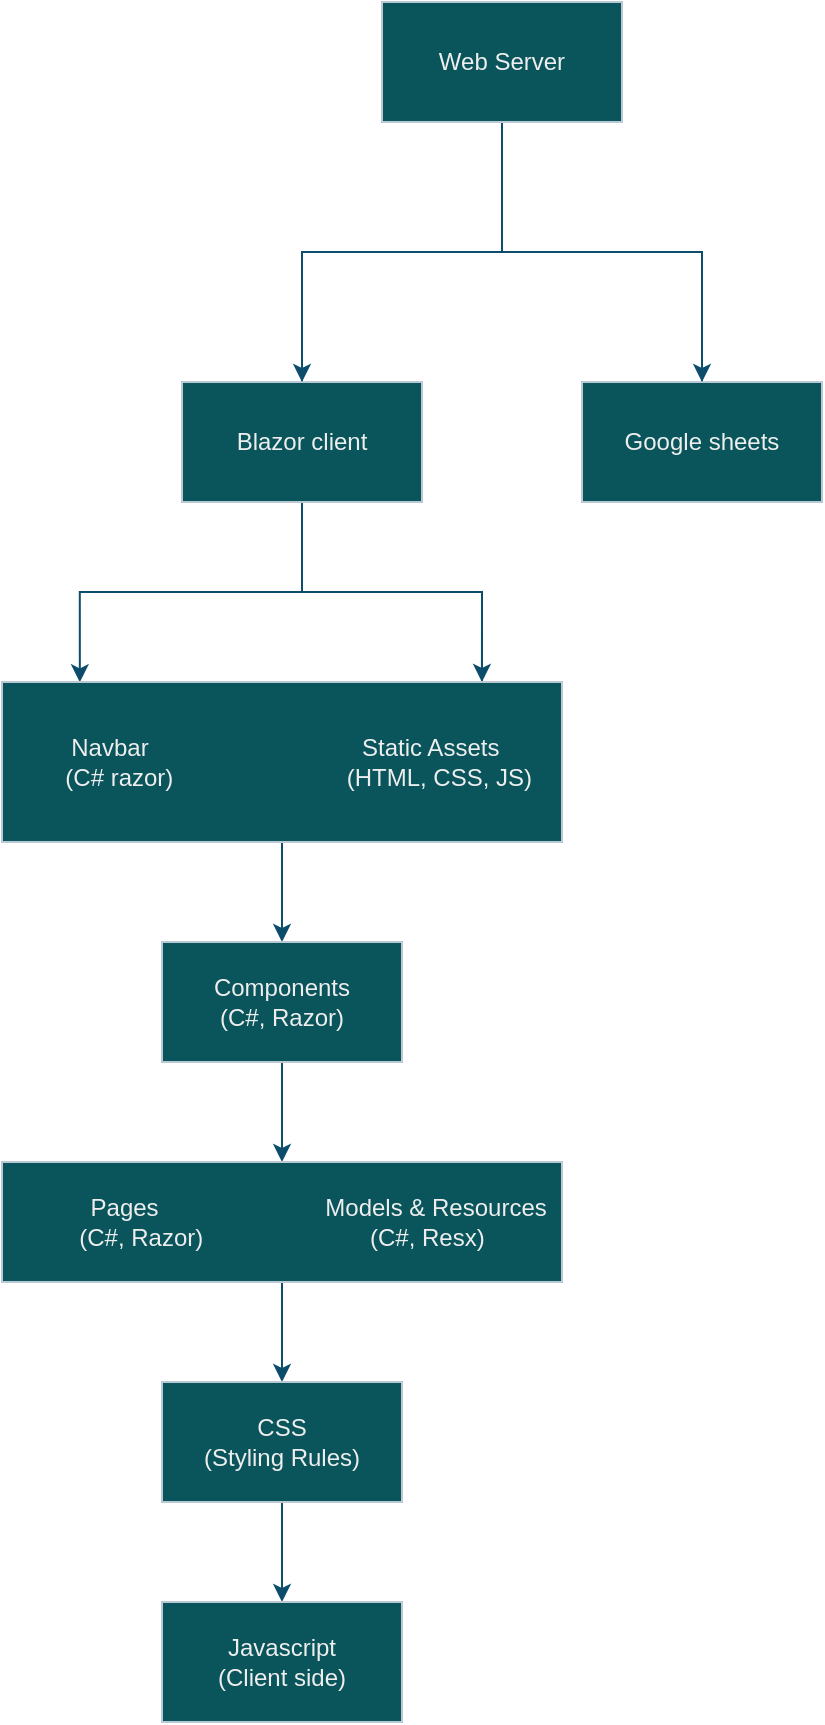<mxfile version="21.3.8" type="github">
  <diagram name="Page-1" id="LiACkdrKsVlJ2LA46LZx">
    <mxGraphModel dx="1050" dy="541" grid="1" gridSize="10" guides="1" tooltips="1" connect="1" arrows="1" fold="1" page="1" pageScale="1" pageWidth="850" pageHeight="1100" math="0" shadow="0">
      <root>
        <mxCell id="0" />
        <mxCell id="1" parent="0" />
        <mxCell id="oJ0OpxyHA3z6YtcP41Ly-1" value="Web Server" style="rounded=0;whiteSpace=wrap;html=1;labelBackgroundColor=none;fillColor=#09555B;strokeColor=#BAC8D3;fontColor=#EEEEEE;" vertex="1" parent="1">
          <mxGeometry x="350" y="40" width="120" height="40" as="geometry" />
        </mxCell>
        <mxCell id="oJ0OpxyHA3z6YtcP41Ly-2" value="" style="endArrow=none;html=1;rounded=0;labelBackgroundColor=none;fontColor=default;strokeColor=#0B4D6A;" edge="1" parent="1" source="oJ0OpxyHA3z6YtcP41Ly-14">
          <mxGeometry width="50" height="50" relative="1" as="geometry">
            <mxPoint x="409.5" y="160" as="sourcePoint" />
            <mxPoint x="409.5" y="80" as="targetPoint" />
            <Array as="points">
              <mxPoint x="409.5" y="80" />
            </Array>
          </mxGeometry>
        </mxCell>
        <mxCell id="oJ0OpxyHA3z6YtcP41Ly-5" value="" style="endArrow=none;html=1;rounded=0;labelBackgroundColor=none;fontColor=default;strokeColor=#0B4D6A;" edge="1" parent="1">
          <mxGeometry width="50" height="50" relative="1" as="geometry">
            <mxPoint x="310" y="210" as="sourcePoint" />
            <mxPoint x="310" y="160" as="targetPoint" />
          </mxGeometry>
        </mxCell>
        <mxCell id="oJ0OpxyHA3z6YtcP41Ly-6" value="" style="endArrow=none;html=1;rounded=0;labelBackgroundColor=none;fontColor=default;strokeColor=#0B4D6A;" edge="1" parent="1">
          <mxGeometry width="50" height="50" relative="1" as="geometry">
            <mxPoint x="510" y="210" as="sourcePoint" />
            <mxPoint x="510" y="160" as="targetPoint" />
          </mxGeometry>
        </mxCell>
        <mxCell id="oJ0OpxyHA3z6YtcP41Ly-9" value="Google sheets" style="rounded=0;whiteSpace=wrap;html=1;labelBackgroundColor=none;fillColor=#09555B;strokeColor=#BAC8D3;fontColor=#EEEEEE;" vertex="1" parent="1">
          <mxGeometry x="450" y="210" width="120" height="60" as="geometry" />
        </mxCell>
        <mxCell id="oJ0OpxyHA3z6YtcP41Ly-10" style="edgeStyle=orthogonalEdgeStyle;rounded=0;orthogonalLoop=1;jettySize=auto;html=1;exitX=0.5;exitY=1;exitDx=0;exitDy=0;labelBackgroundColor=none;fontColor=default;strokeColor=#0B4D6A;" edge="1" parent="1" source="oJ0OpxyHA3z6YtcP41Ly-9" target="oJ0OpxyHA3z6YtcP41Ly-9">
          <mxGeometry relative="1" as="geometry" />
        </mxCell>
        <mxCell id="oJ0OpxyHA3z6YtcP41Ly-12" value="Google sheets" style="rounded=0;whiteSpace=wrap;html=1;labelBackgroundColor=none;fillColor=#09555B;strokeColor=#BAC8D3;fontColor=#EEEEEE;" vertex="1" parent="1">
          <mxGeometry x="450" y="210" width="120" height="60" as="geometry" />
        </mxCell>
        <mxCell id="oJ0OpxyHA3z6YtcP41Ly-57" style="edgeStyle=orthogonalEdgeStyle;rounded=0;orthogonalLoop=1;jettySize=auto;html=1;exitX=0.5;exitY=1;exitDx=0;exitDy=0;entryX=0.857;entryY=0;entryDx=0;entryDy=0;entryPerimeter=0;strokeColor=#0B4D6A;" edge="1" parent="1" source="oJ0OpxyHA3z6YtcP41Ly-13" target="oJ0OpxyHA3z6YtcP41Ly-31">
          <mxGeometry relative="1" as="geometry" />
        </mxCell>
        <mxCell id="oJ0OpxyHA3z6YtcP41Ly-58" style="edgeStyle=orthogonalEdgeStyle;rounded=0;orthogonalLoop=1;jettySize=auto;html=1;exitX=0.5;exitY=1;exitDx=0;exitDy=0;entryX=0.139;entryY=0.002;entryDx=0;entryDy=0;entryPerimeter=0;strokeColor=#0B4D6A;" edge="1" parent="1" source="oJ0OpxyHA3z6YtcP41Ly-13" target="oJ0OpxyHA3z6YtcP41Ly-31">
          <mxGeometry relative="1" as="geometry" />
        </mxCell>
        <mxCell id="oJ0OpxyHA3z6YtcP41Ly-13" value="Blazor client" style="rounded=0;whiteSpace=wrap;html=1;labelBackgroundColor=none;fillColor=#09555B;strokeColor=#BAC8D3;fontColor=#EEEEEE;" vertex="1" parent="1">
          <mxGeometry x="250" y="210" width="120" height="60" as="geometry" />
        </mxCell>
        <mxCell id="oJ0OpxyHA3z6YtcP41Ly-17" value="" style="endArrow=none;html=1;rounded=0;labelBackgroundColor=none;fontColor=default;strokeColor=#0B4D6A;" edge="1" parent="1">
          <mxGeometry width="50" height="50" relative="1" as="geometry">
            <mxPoint x="400" y="360" as="sourcePoint" />
            <mxPoint x="400" y="320" as="targetPoint" />
          </mxGeometry>
        </mxCell>
        <mxCell id="oJ0OpxyHA3z6YtcP41Ly-63" value="" style="edgeStyle=orthogonalEdgeStyle;rounded=0;orthogonalLoop=1;jettySize=auto;html=1;strokeColor=#0B4D6A;" edge="1" parent="1" source="oJ0OpxyHA3z6YtcP41Ly-31" target="oJ0OpxyHA3z6YtcP41Ly-43">
          <mxGeometry relative="1" as="geometry" />
        </mxCell>
        <mxCell id="oJ0OpxyHA3z6YtcP41Ly-31" value="&amp;nbsp;Navbar&amp;nbsp; &amp;nbsp; &amp;nbsp; &amp;nbsp; &amp;nbsp; &amp;nbsp; &amp;nbsp; &amp;nbsp; &amp;nbsp; &amp;nbsp; &amp;nbsp; &amp;nbsp; &amp;nbsp; &amp;nbsp; &amp;nbsp; &amp;nbsp; Static Assets&lt;br&gt;&amp;nbsp; &amp;nbsp; &amp;nbsp;(C# razor)&amp;nbsp; &amp;nbsp; &amp;nbsp; &amp;nbsp; &amp;nbsp; &amp;nbsp; &amp;nbsp; &amp;nbsp; &amp;nbsp; &amp;nbsp; &amp;nbsp; &amp;nbsp; &amp;nbsp; (HTML, CSS, JS)" style="rounded=0;whiteSpace=wrap;html=1;labelBackgroundColor=none;fillColor=#09555B;strokeColor=#BAC8D3;fontColor=#EEEEEE;" vertex="1" parent="1">
          <mxGeometry x="160" y="360" width="280" height="80" as="geometry" />
        </mxCell>
        <mxCell id="oJ0OpxyHA3z6YtcP41Ly-64" value="" style="edgeStyle=orthogonalEdgeStyle;rounded=0;orthogonalLoop=1;jettySize=auto;html=1;strokeColor=#0B4D6A;" edge="1" parent="1" source="oJ0OpxyHA3z6YtcP41Ly-43" target="oJ0OpxyHA3z6YtcP41Ly-47">
          <mxGeometry relative="1" as="geometry" />
        </mxCell>
        <mxCell id="oJ0OpxyHA3z6YtcP41Ly-43" value="Components&lt;br&gt;(C#, Razor)" style="rounded=0;whiteSpace=wrap;html=1;strokeColor=#BAC8D3;fontColor=#EEEEEE;fillColor=#09555B;" vertex="1" parent="1">
          <mxGeometry x="240" y="490" width="120" height="60" as="geometry" />
        </mxCell>
        <mxCell id="oJ0OpxyHA3z6YtcP41Ly-44" style="edgeStyle=orthogonalEdgeStyle;rounded=0;orthogonalLoop=1;jettySize=auto;html=1;exitX=0.5;exitY=1;exitDx=0;exitDy=0;strokeColor=#0B4D6A;" edge="1" parent="1" source="oJ0OpxyHA3z6YtcP41Ly-31" target="oJ0OpxyHA3z6YtcP41Ly-31">
          <mxGeometry relative="1" as="geometry" />
        </mxCell>
        <mxCell id="oJ0OpxyHA3z6YtcP41Ly-68" value="" style="edgeStyle=orthogonalEdgeStyle;rounded=0;orthogonalLoop=1;jettySize=auto;html=1;strokeColor=#0B4D6A;" edge="1" parent="1" source="oJ0OpxyHA3z6YtcP41Ly-47" target="oJ0OpxyHA3z6YtcP41Ly-67">
          <mxGeometry relative="1" as="geometry" />
        </mxCell>
        <mxCell id="oJ0OpxyHA3z6YtcP41Ly-47" value="&amp;nbsp; &amp;nbsp; &amp;nbsp; &amp;nbsp; &amp;nbsp; &amp;nbsp;Pages&amp;nbsp; &amp;nbsp; &amp;nbsp; &amp;nbsp; &amp;nbsp; &amp;nbsp; &amp;nbsp; &amp;nbsp; &amp;nbsp; &amp;nbsp; &amp;nbsp; &amp;nbsp; &amp;nbsp;Models &amp;amp; Resources&lt;br&gt;(C#, Razor)&amp;nbsp; &amp;nbsp; &amp;nbsp; &amp;nbsp; &amp;nbsp; &amp;nbsp; &amp;nbsp; &amp;nbsp; &amp;nbsp; &amp;nbsp; &amp;nbsp; &amp;nbsp; &amp;nbsp;(C#, Resx)" style="rounded=0;whiteSpace=wrap;html=1;strokeColor=#BAC8D3;fontColor=#EEEEEE;fillColor=#09555B;" vertex="1" parent="1">
          <mxGeometry x="160" y="600" width="280" height="60" as="geometry" />
        </mxCell>
        <mxCell id="oJ0OpxyHA3z6YtcP41Ly-52" style="edgeStyle=orthogonalEdgeStyle;rounded=0;orthogonalLoop=1;jettySize=auto;html=1;exitX=0.5;exitY=1;exitDx=0;exitDy=0;strokeColor=#0B4D6A;entryX=0.5;entryY=0;entryDx=0;entryDy=0;" edge="1" parent="1" source="oJ0OpxyHA3z6YtcP41Ly-14" target="oJ0OpxyHA3z6YtcP41Ly-12">
          <mxGeometry relative="1" as="geometry">
            <mxPoint x="410" y="160" as="targetPoint" />
          </mxGeometry>
        </mxCell>
        <mxCell id="oJ0OpxyHA3z6YtcP41Ly-55" style="edgeStyle=orthogonalEdgeStyle;rounded=0;orthogonalLoop=1;jettySize=auto;html=1;exitX=0.5;exitY=1;exitDx=0;exitDy=0;entryX=0.5;entryY=0;entryDx=0;entryDy=0;strokeColor=#0B4D6A;" edge="1" parent="1" source="oJ0OpxyHA3z6YtcP41Ly-14" target="oJ0OpxyHA3z6YtcP41Ly-13">
          <mxGeometry relative="1" as="geometry" />
        </mxCell>
        <mxCell id="oJ0OpxyHA3z6YtcP41Ly-14" value="Web Server" style="rounded=0;whiteSpace=wrap;html=1;labelBackgroundColor=none;fillColor=#09555B;strokeColor=#BAC8D3;fontColor=#EEEEEE;" vertex="1" parent="1">
          <mxGeometry x="350" y="20" width="120" height="60" as="geometry" />
        </mxCell>
        <mxCell id="oJ0OpxyHA3z6YtcP41Ly-70" value="" style="edgeStyle=orthogonalEdgeStyle;rounded=0;orthogonalLoop=1;jettySize=auto;html=1;strokeColor=#0B4D6A;" edge="1" parent="1" source="oJ0OpxyHA3z6YtcP41Ly-67" target="oJ0OpxyHA3z6YtcP41Ly-69">
          <mxGeometry relative="1" as="geometry" />
        </mxCell>
        <mxCell id="oJ0OpxyHA3z6YtcP41Ly-67" value="CSS&lt;br&gt;(Styling Rules)" style="rounded=0;whiteSpace=wrap;html=1;strokeColor=#BAC8D3;fontColor=#EEEEEE;fillColor=#09555B;" vertex="1" parent="1">
          <mxGeometry x="240" y="710" width="120" height="60" as="geometry" />
        </mxCell>
        <mxCell id="oJ0OpxyHA3z6YtcP41Ly-69" value="Javascript&lt;br&gt;(Client side)" style="rounded=0;whiteSpace=wrap;html=1;strokeColor=#BAC8D3;fontColor=#EEEEEE;fillColor=#09555B;" vertex="1" parent="1">
          <mxGeometry x="240" y="820" width="120" height="60" as="geometry" />
        </mxCell>
      </root>
    </mxGraphModel>
  </diagram>
</mxfile>
